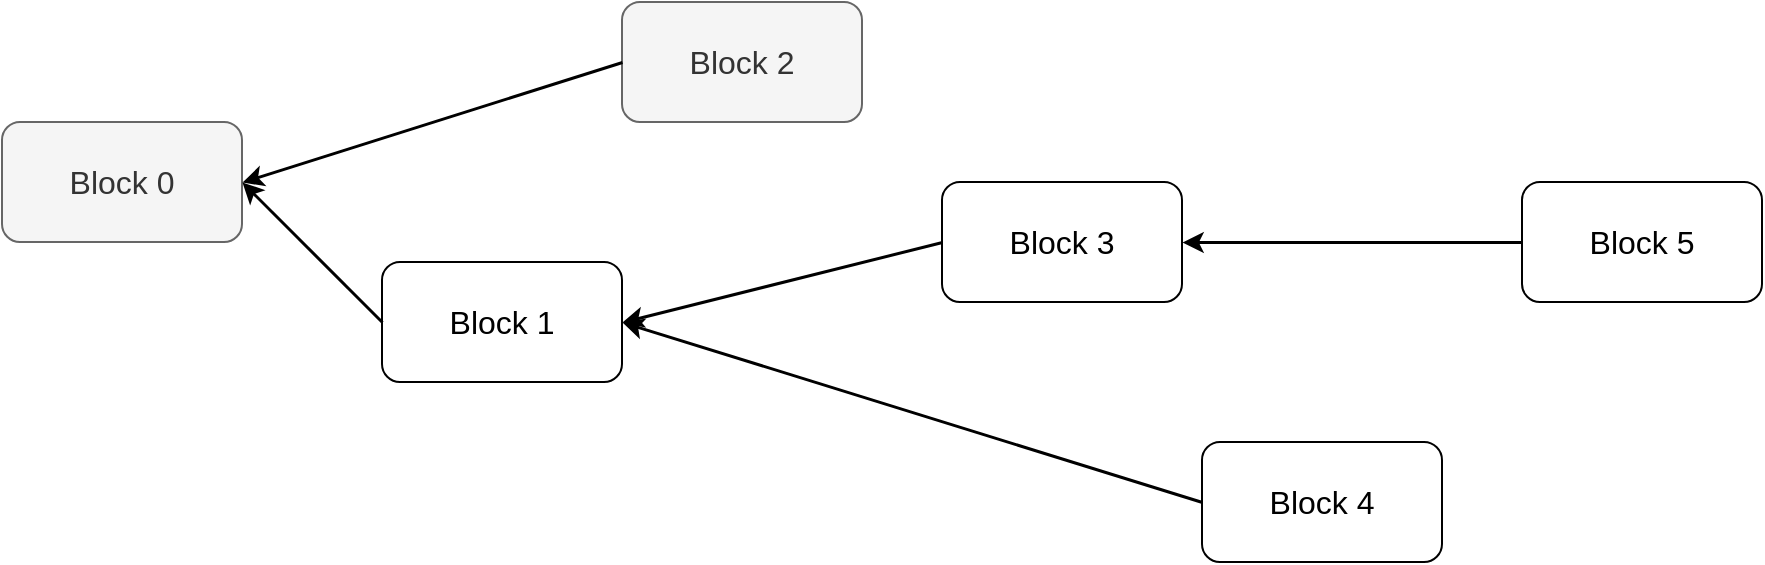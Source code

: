 <mxfile version="20.5.3" type="github">
  <diagram id="4wNCzE6D2qslsPTlwHBM" name="Page-1">
    <mxGraphModel dx="1426" dy="794" grid="1" gridSize="10" guides="1" tooltips="1" connect="1" arrows="1" fold="1" page="1" pageScale="1" pageWidth="850" pageHeight="1100" math="0" shadow="0">
      <root>
        <mxCell id="0" />
        <mxCell id="1" parent="0" />
        <mxCell id="xnZ_-viWnfDRhHtvkvKn-1" value="&lt;font style=&quot;font-size: 16px;&quot;&gt;Block 0&lt;/font&gt;" style="rounded=1;whiteSpace=wrap;html=1;fillColor=#f5f5f5;strokeColor=#666666;fontColor=#333333;" vertex="1" parent="1">
          <mxGeometry y="380" width="120" height="60" as="geometry" />
        </mxCell>
        <mxCell id="xnZ_-viWnfDRhHtvkvKn-2" value="&lt;span style=&quot;font-size: 16px;&quot;&gt;Block 1&lt;/span&gt;" style="rounded=1;whiteSpace=wrap;html=1;" vertex="1" parent="1">
          <mxGeometry x="190" y="450" width="120" height="60" as="geometry" />
        </mxCell>
        <mxCell id="xnZ_-viWnfDRhHtvkvKn-3" value="&lt;span style=&quot;font-size: 16px;&quot;&gt;Block 2&lt;/span&gt;" style="rounded=1;whiteSpace=wrap;html=1;fillColor=#f5f5f5;fontColor=#333333;strokeColor=#666666;" vertex="1" parent="1">
          <mxGeometry x="310" y="320" width="120" height="60" as="geometry" />
        </mxCell>
        <mxCell id="xnZ_-viWnfDRhHtvkvKn-4" value="&lt;span style=&quot;font-size: 16px;&quot;&gt;Block 4&lt;/span&gt;" style="rounded=1;whiteSpace=wrap;html=1;" vertex="1" parent="1">
          <mxGeometry x="600" y="540" width="120" height="60" as="geometry" />
        </mxCell>
        <mxCell id="xnZ_-viWnfDRhHtvkvKn-5" value="&lt;span style=&quot;font-size: 16px;&quot;&gt;Block 3&lt;/span&gt;" style="rounded=1;whiteSpace=wrap;html=1;" vertex="1" parent="1">
          <mxGeometry x="470" y="410" width="120" height="60" as="geometry" />
        </mxCell>
        <mxCell id="xnZ_-viWnfDRhHtvkvKn-6" value="&lt;span style=&quot;font-size: 16px;&quot;&gt;Block 5&lt;/span&gt;" style="rounded=1;whiteSpace=wrap;html=1;" vertex="1" parent="1">
          <mxGeometry x="760" y="410" width="120" height="60" as="geometry" />
        </mxCell>
        <mxCell id="xnZ_-viWnfDRhHtvkvKn-7" value="" style="endArrow=classic;html=1;rounded=0;fontSize=16;strokeWidth=1.5;exitX=0;exitY=0.5;exitDx=0;exitDy=0;entryX=1;entryY=0.5;entryDx=0;entryDy=0;" edge="1" parent="1" source="xnZ_-viWnfDRhHtvkvKn-3" target="xnZ_-viWnfDRhHtvkvKn-1">
          <mxGeometry width="50" height="50" relative="1" as="geometry">
            <mxPoint x="410" y="420" as="sourcePoint" />
            <mxPoint x="460" y="370" as="targetPoint" />
          </mxGeometry>
        </mxCell>
        <mxCell id="xnZ_-viWnfDRhHtvkvKn-8" value="" style="endArrow=classic;html=1;rounded=0;fontSize=16;strokeWidth=1.5;exitX=0;exitY=0.5;exitDx=0;exitDy=0;entryX=1;entryY=0.5;entryDx=0;entryDy=0;" edge="1" parent="1" source="xnZ_-viWnfDRhHtvkvKn-2" target="xnZ_-viWnfDRhHtvkvKn-1">
          <mxGeometry width="50" height="50" relative="1" as="geometry">
            <mxPoint x="320" y="360" as="sourcePoint" />
            <mxPoint x="130" y="420" as="targetPoint" />
          </mxGeometry>
        </mxCell>
        <mxCell id="xnZ_-viWnfDRhHtvkvKn-9" value="" style="endArrow=classic;html=1;rounded=0;fontSize=16;strokeWidth=1.5;exitX=0;exitY=0.5;exitDx=0;exitDy=0;entryX=1;entryY=0.5;entryDx=0;entryDy=0;" edge="1" parent="1" source="xnZ_-viWnfDRhHtvkvKn-5" target="xnZ_-viWnfDRhHtvkvKn-2">
          <mxGeometry width="50" height="50" relative="1" as="geometry">
            <mxPoint x="200" y="490" as="sourcePoint" />
            <mxPoint x="130" y="420" as="targetPoint" />
          </mxGeometry>
        </mxCell>
        <mxCell id="xnZ_-viWnfDRhHtvkvKn-10" value="" style="endArrow=classic;html=1;rounded=0;fontSize=16;strokeWidth=1.5;exitX=0;exitY=0.5;exitDx=0;exitDy=0;entryX=1;entryY=0.5;entryDx=0;entryDy=0;" edge="1" parent="1" source="xnZ_-viWnfDRhHtvkvKn-4" target="xnZ_-viWnfDRhHtvkvKn-2">
          <mxGeometry width="50" height="50" relative="1" as="geometry">
            <mxPoint x="480" y="450" as="sourcePoint" />
            <mxPoint x="320" y="490" as="targetPoint" />
          </mxGeometry>
        </mxCell>
        <mxCell id="xnZ_-viWnfDRhHtvkvKn-11" value="" style="endArrow=classic;html=1;rounded=0;fontSize=16;strokeWidth=1.5;exitX=0;exitY=0.5;exitDx=0;exitDy=0;entryX=1;entryY=0.5;entryDx=0;entryDy=0;" edge="1" parent="1" source="xnZ_-viWnfDRhHtvkvKn-6" target="xnZ_-viWnfDRhHtvkvKn-5">
          <mxGeometry width="50" height="50" relative="1" as="geometry">
            <mxPoint x="450" y="580" as="sourcePoint" />
            <mxPoint x="320" y="490" as="targetPoint" />
          </mxGeometry>
        </mxCell>
      </root>
    </mxGraphModel>
  </diagram>
</mxfile>

